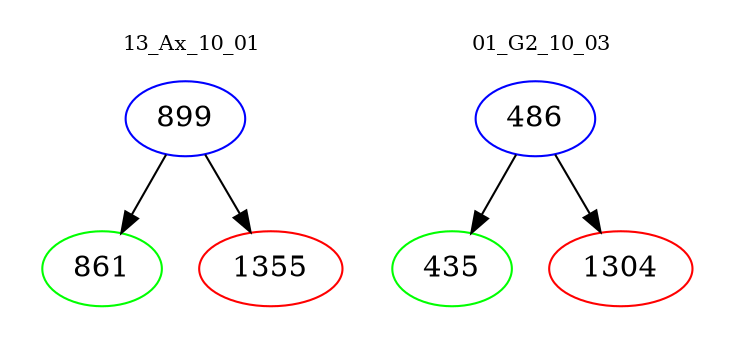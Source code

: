 digraph{
subgraph cluster_0 {
color = white
label = "13_Ax_10_01";
fontsize=10;
T0_899 [label="899", color="blue"]
T0_899 -> T0_861 [color="black"]
T0_861 [label="861", color="green"]
T0_899 -> T0_1355 [color="black"]
T0_1355 [label="1355", color="red"]
}
subgraph cluster_1 {
color = white
label = "01_G2_10_03";
fontsize=10;
T1_486 [label="486", color="blue"]
T1_486 -> T1_435 [color="black"]
T1_435 [label="435", color="green"]
T1_486 -> T1_1304 [color="black"]
T1_1304 [label="1304", color="red"]
}
}
